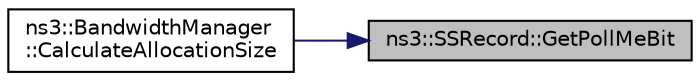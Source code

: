 digraph "ns3::SSRecord::GetPollMeBit"
{
 // LATEX_PDF_SIZE
  edge [fontname="Helvetica",fontsize="10",labelfontname="Helvetica",labelfontsize="10"];
  node [fontname="Helvetica",fontsize="10",shape=record];
  rankdir="RL";
  Node1 [label="ns3::SSRecord::GetPollMeBit",height=0.2,width=0.4,color="black", fillcolor="grey75", style="filled", fontcolor="black",tooltip="Get poll ME bit."];
  Node1 -> Node2 [dir="back",color="midnightblue",fontsize="10",style="solid",fontname="Helvetica"];
  Node2 [label="ns3::BandwidthManager\l::CalculateAllocationSize",height=0.2,width=0.4,color="black", fillcolor="white", style="filled",URL="$classns3_1_1_bandwidth_manager.html#a60dbf098a04a926224fe4ac331e1e99c",tooltip="Calculate allocation size function."];
}
